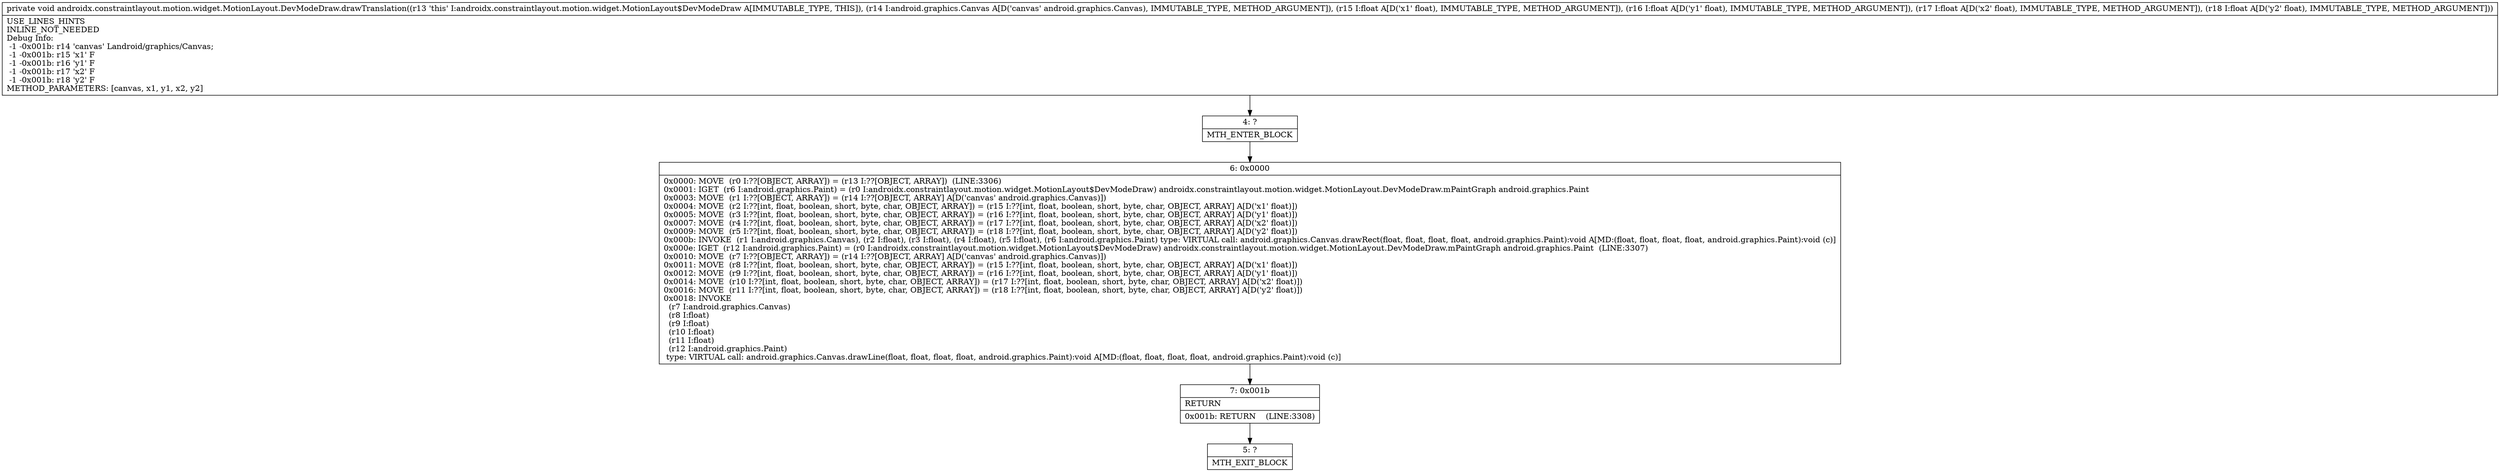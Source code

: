 digraph "CFG forandroidx.constraintlayout.motion.widget.MotionLayout.DevModeDraw.drawTranslation(Landroid\/graphics\/Canvas;FFFF)V" {
Node_4 [shape=record,label="{4\:\ ?|MTH_ENTER_BLOCK\l}"];
Node_6 [shape=record,label="{6\:\ 0x0000|0x0000: MOVE  (r0 I:??[OBJECT, ARRAY]) = (r13 I:??[OBJECT, ARRAY])  (LINE:3306)\l0x0001: IGET  (r6 I:android.graphics.Paint) = (r0 I:androidx.constraintlayout.motion.widget.MotionLayout$DevModeDraw) androidx.constraintlayout.motion.widget.MotionLayout.DevModeDraw.mPaintGraph android.graphics.Paint \l0x0003: MOVE  (r1 I:??[OBJECT, ARRAY]) = (r14 I:??[OBJECT, ARRAY] A[D('canvas' android.graphics.Canvas)]) \l0x0004: MOVE  (r2 I:??[int, float, boolean, short, byte, char, OBJECT, ARRAY]) = (r15 I:??[int, float, boolean, short, byte, char, OBJECT, ARRAY] A[D('x1' float)]) \l0x0005: MOVE  (r3 I:??[int, float, boolean, short, byte, char, OBJECT, ARRAY]) = (r16 I:??[int, float, boolean, short, byte, char, OBJECT, ARRAY] A[D('y1' float)]) \l0x0007: MOVE  (r4 I:??[int, float, boolean, short, byte, char, OBJECT, ARRAY]) = (r17 I:??[int, float, boolean, short, byte, char, OBJECT, ARRAY] A[D('x2' float)]) \l0x0009: MOVE  (r5 I:??[int, float, boolean, short, byte, char, OBJECT, ARRAY]) = (r18 I:??[int, float, boolean, short, byte, char, OBJECT, ARRAY] A[D('y2' float)]) \l0x000b: INVOKE  (r1 I:android.graphics.Canvas), (r2 I:float), (r3 I:float), (r4 I:float), (r5 I:float), (r6 I:android.graphics.Paint) type: VIRTUAL call: android.graphics.Canvas.drawRect(float, float, float, float, android.graphics.Paint):void A[MD:(float, float, float, float, android.graphics.Paint):void (c)]\l0x000e: IGET  (r12 I:android.graphics.Paint) = (r0 I:androidx.constraintlayout.motion.widget.MotionLayout$DevModeDraw) androidx.constraintlayout.motion.widget.MotionLayout.DevModeDraw.mPaintGraph android.graphics.Paint  (LINE:3307)\l0x0010: MOVE  (r7 I:??[OBJECT, ARRAY]) = (r14 I:??[OBJECT, ARRAY] A[D('canvas' android.graphics.Canvas)]) \l0x0011: MOVE  (r8 I:??[int, float, boolean, short, byte, char, OBJECT, ARRAY]) = (r15 I:??[int, float, boolean, short, byte, char, OBJECT, ARRAY] A[D('x1' float)]) \l0x0012: MOVE  (r9 I:??[int, float, boolean, short, byte, char, OBJECT, ARRAY]) = (r16 I:??[int, float, boolean, short, byte, char, OBJECT, ARRAY] A[D('y1' float)]) \l0x0014: MOVE  (r10 I:??[int, float, boolean, short, byte, char, OBJECT, ARRAY]) = (r17 I:??[int, float, boolean, short, byte, char, OBJECT, ARRAY] A[D('x2' float)]) \l0x0016: MOVE  (r11 I:??[int, float, boolean, short, byte, char, OBJECT, ARRAY]) = (r18 I:??[int, float, boolean, short, byte, char, OBJECT, ARRAY] A[D('y2' float)]) \l0x0018: INVOKE  \l  (r7 I:android.graphics.Canvas)\l  (r8 I:float)\l  (r9 I:float)\l  (r10 I:float)\l  (r11 I:float)\l  (r12 I:android.graphics.Paint)\l type: VIRTUAL call: android.graphics.Canvas.drawLine(float, float, float, float, android.graphics.Paint):void A[MD:(float, float, float, float, android.graphics.Paint):void (c)]\l}"];
Node_7 [shape=record,label="{7\:\ 0x001b|RETURN\l|0x001b: RETURN    (LINE:3308)\l}"];
Node_5 [shape=record,label="{5\:\ ?|MTH_EXIT_BLOCK\l}"];
MethodNode[shape=record,label="{private void androidx.constraintlayout.motion.widget.MotionLayout.DevModeDraw.drawTranslation((r13 'this' I:androidx.constraintlayout.motion.widget.MotionLayout$DevModeDraw A[IMMUTABLE_TYPE, THIS]), (r14 I:android.graphics.Canvas A[D('canvas' android.graphics.Canvas), IMMUTABLE_TYPE, METHOD_ARGUMENT]), (r15 I:float A[D('x1' float), IMMUTABLE_TYPE, METHOD_ARGUMENT]), (r16 I:float A[D('y1' float), IMMUTABLE_TYPE, METHOD_ARGUMENT]), (r17 I:float A[D('x2' float), IMMUTABLE_TYPE, METHOD_ARGUMENT]), (r18 I:float A[D('y2' float), IMMUTABLE_TYPE, METHOD_ARGUMENT]))  | USE_LINES_HINTS\lINLINE_NOT_NEEDED\lDebug Info:\l  \-1 \-0x001b: r14 'canvas' Landroid\/graphics\/Canvas;\l  \-1 \-0x001b: r15 'x1' F\l  \-1 \-0x001b: r16 'y1' F\l  \-1 \-0x001b: r17 'x2' F\l  \-1 \-0x001b: r18 'y2' F\lMETHOD_PARAMETERS: [canvas, x1, y1, x2, y2]\l}"];
MethodNode -> Node_4;Node_4 -> Node_6;
Node_6 -> Node_7;
Node_7 -> Node_5;
}

